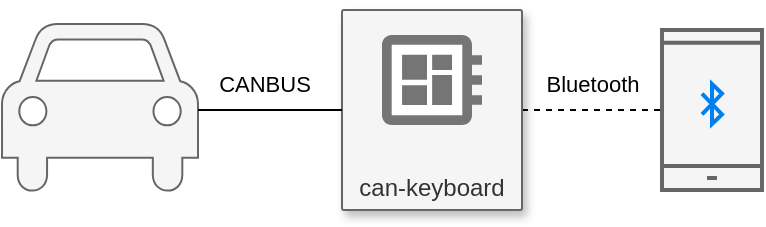 <mxfile version="20.3.0" type="device"><diagram id="FMw7cCBvdJmOK5wu5XEa" name="Page-1"><mxGraphModel dx="1256" dy="842" grid="1" gridSize="10" guides="1" tooltips="1" connect="1" arrows="1" fold="1" page="1" pageScale="1" pageWidth="850" pageHeight="1100" math="0" shadow="0"><root><mxCell id="0"/><mxCell id="1" parent="0"/><mxCell id="rSvDD0U8BA6--aNcSuPp-1" value="" style="shape=mxgraph.signs.transportation.car_4;html=1;pointerEvents=1;fillColor=#f5f5f5;strokeColor=#666666;verticalLabelPosition=bottom;verticalAlign=top;align=center;fontColor=#333333;" vertex="1" parent="1"><mxGeometry x="80" y="40" width="98" height="86" as="geometry"/></mxCell><mxCell id="rSvDD0U8BA6--aNcSuPp-7" style="edgeStyle=orthogonalEdgeStyle;rounded=0;orthogonalLoop=1;jettySize=auto;html=1;exitX=1;exitY=0.5;exitDx=0;exitDy=0;dashed=1;endArrow=none;endFill=0;" edge="1" parent="1" source="rSvDD0U8BA6--aNcSuPp-2" target="rSvDD0U8BA6--aNcSuPp-6"><mxGeometry relative="1" as="geometry"/></mxCell><mxCell id="rSvDD0U8BA6--aNcSuPp-8" value="Bluetooth" style="edgeLabel;html=1;align=center;verticalAlign=middle;resizable=0;points=[];" vertex="1" connectable="0" parent="rSvDD0U8BA6--aNcSuPp-7"><mxGeometry x="-0.203" y="2" relative="1" as="geometry"><mxPoint x="7" y="-11" as="offset"/></mxGeometry></mxCell><mxCell id="rSvDD0U8BA6--aNcSuPp-2" value="can-keyboard" style="strokeColor=#666666;shadow=1;strokeWidth=1;rounded=1;absoluteArcSize=1;arcSize=2;labelPosition=center;verticalLabelPosition=middle;align=center;verticalAlign=bottom;spacingLeft=0;fontColor=#333333;fontSize=12;whiteSpace=wrap;spacingBottom=2;fillColor=#f5f5f5;" vertex="1" parent="1"><mxGeometry x="250" y="33" width="90" height="100" as="geometry"/></mxCell><mxCell id="rSvDD0U8BA6--aNcSuPp-3" value="" style="sketch=0;dashed=0;connectable=0;html=1;fillColor=#757575;strokeColor=none;shape=mxgraph.gcp2.circuit_board;part=1;" vertex="1" parent="rSvDD0U8BA6--aNcSuPp-2"><mxGeometry x="0.5" width="50" height="45" relative="1" as="geometry"><mxPoint x="-25" y="12.5" as="offset"/></mxGeometry></mxCell><mxCell id="rSvDD0U8BA6--aNcSuPp-4" value="" style="endArrow=none;html=1;rounded=0;exitX=1;exitY=0.5;exitDx=0;exitDy=0;exitPerimeter=0;entryX=0;entryY=0.5;entryDx=0;entryDy=0;" edge="1" parent="1" source="rSvDD0U8BA6--aNcSuPp-1" target="rSvDD0U8BA6--aNcSuPp-2"><mxGeometry width="50" height="50" relative="1" as="geometry"><mxPoint x="640" y="290" as="sourcePoint"/><mxPoint x="690" y="240" as="targetPoint"/></mxGeometry></mxCell><mxCell id="rSvDD0U8BA6--aNcSuPp-5" value="CANBUS" style="edgeLabel;html=1;align=center;verticalAlign=middle;resizable=0;points=[];" vertex="1" connectable="0" parent="rSvDD0U8BA6--aNcSuPp-4"><mxGeometry x="-0.211" y="2" relative="1" as="geometry"><mxPoint x="4" y="-11" as="offset"/></mxGeometry></mxCell><mxCell id="rSvDD0U8BA6--aNcSuPp-6" value="" style="html=1;verticalLabelPosition=bottom;align=center;labelBackgroundColor=#ffffff;verticalAlign=top;strokeWidth=2;strokeColor=#666666;shadow=0;dashed=0;shape=mxgraph.ios7.icons.smartphone;fillColor=#f5f5f5;fontColor=#333333;" vertex="1" parent="1"><mxGeometry x="410" y="43" width="50" height="80" as="geometry"/></mxCell><mxCell id="rSvDD0U8BA6--aNcSuPp-9" value="" style="html=1;verticalLabelPosition=bottom;align=center;labelBackgroundColor=#ffffff;verticalAlign=top;strokeWidth=2;strokeColor=#0080F0;shadow=0;dashed=0;shape=mxgraph.ios7.icons.bluetooth;pointerEvents=1" vertex="1" parent="1"><mxGeometry x="430" y="70" width="10" height="20" as="geometry"/></mxCell></root></mxGraphModel></diagram></mxfile>